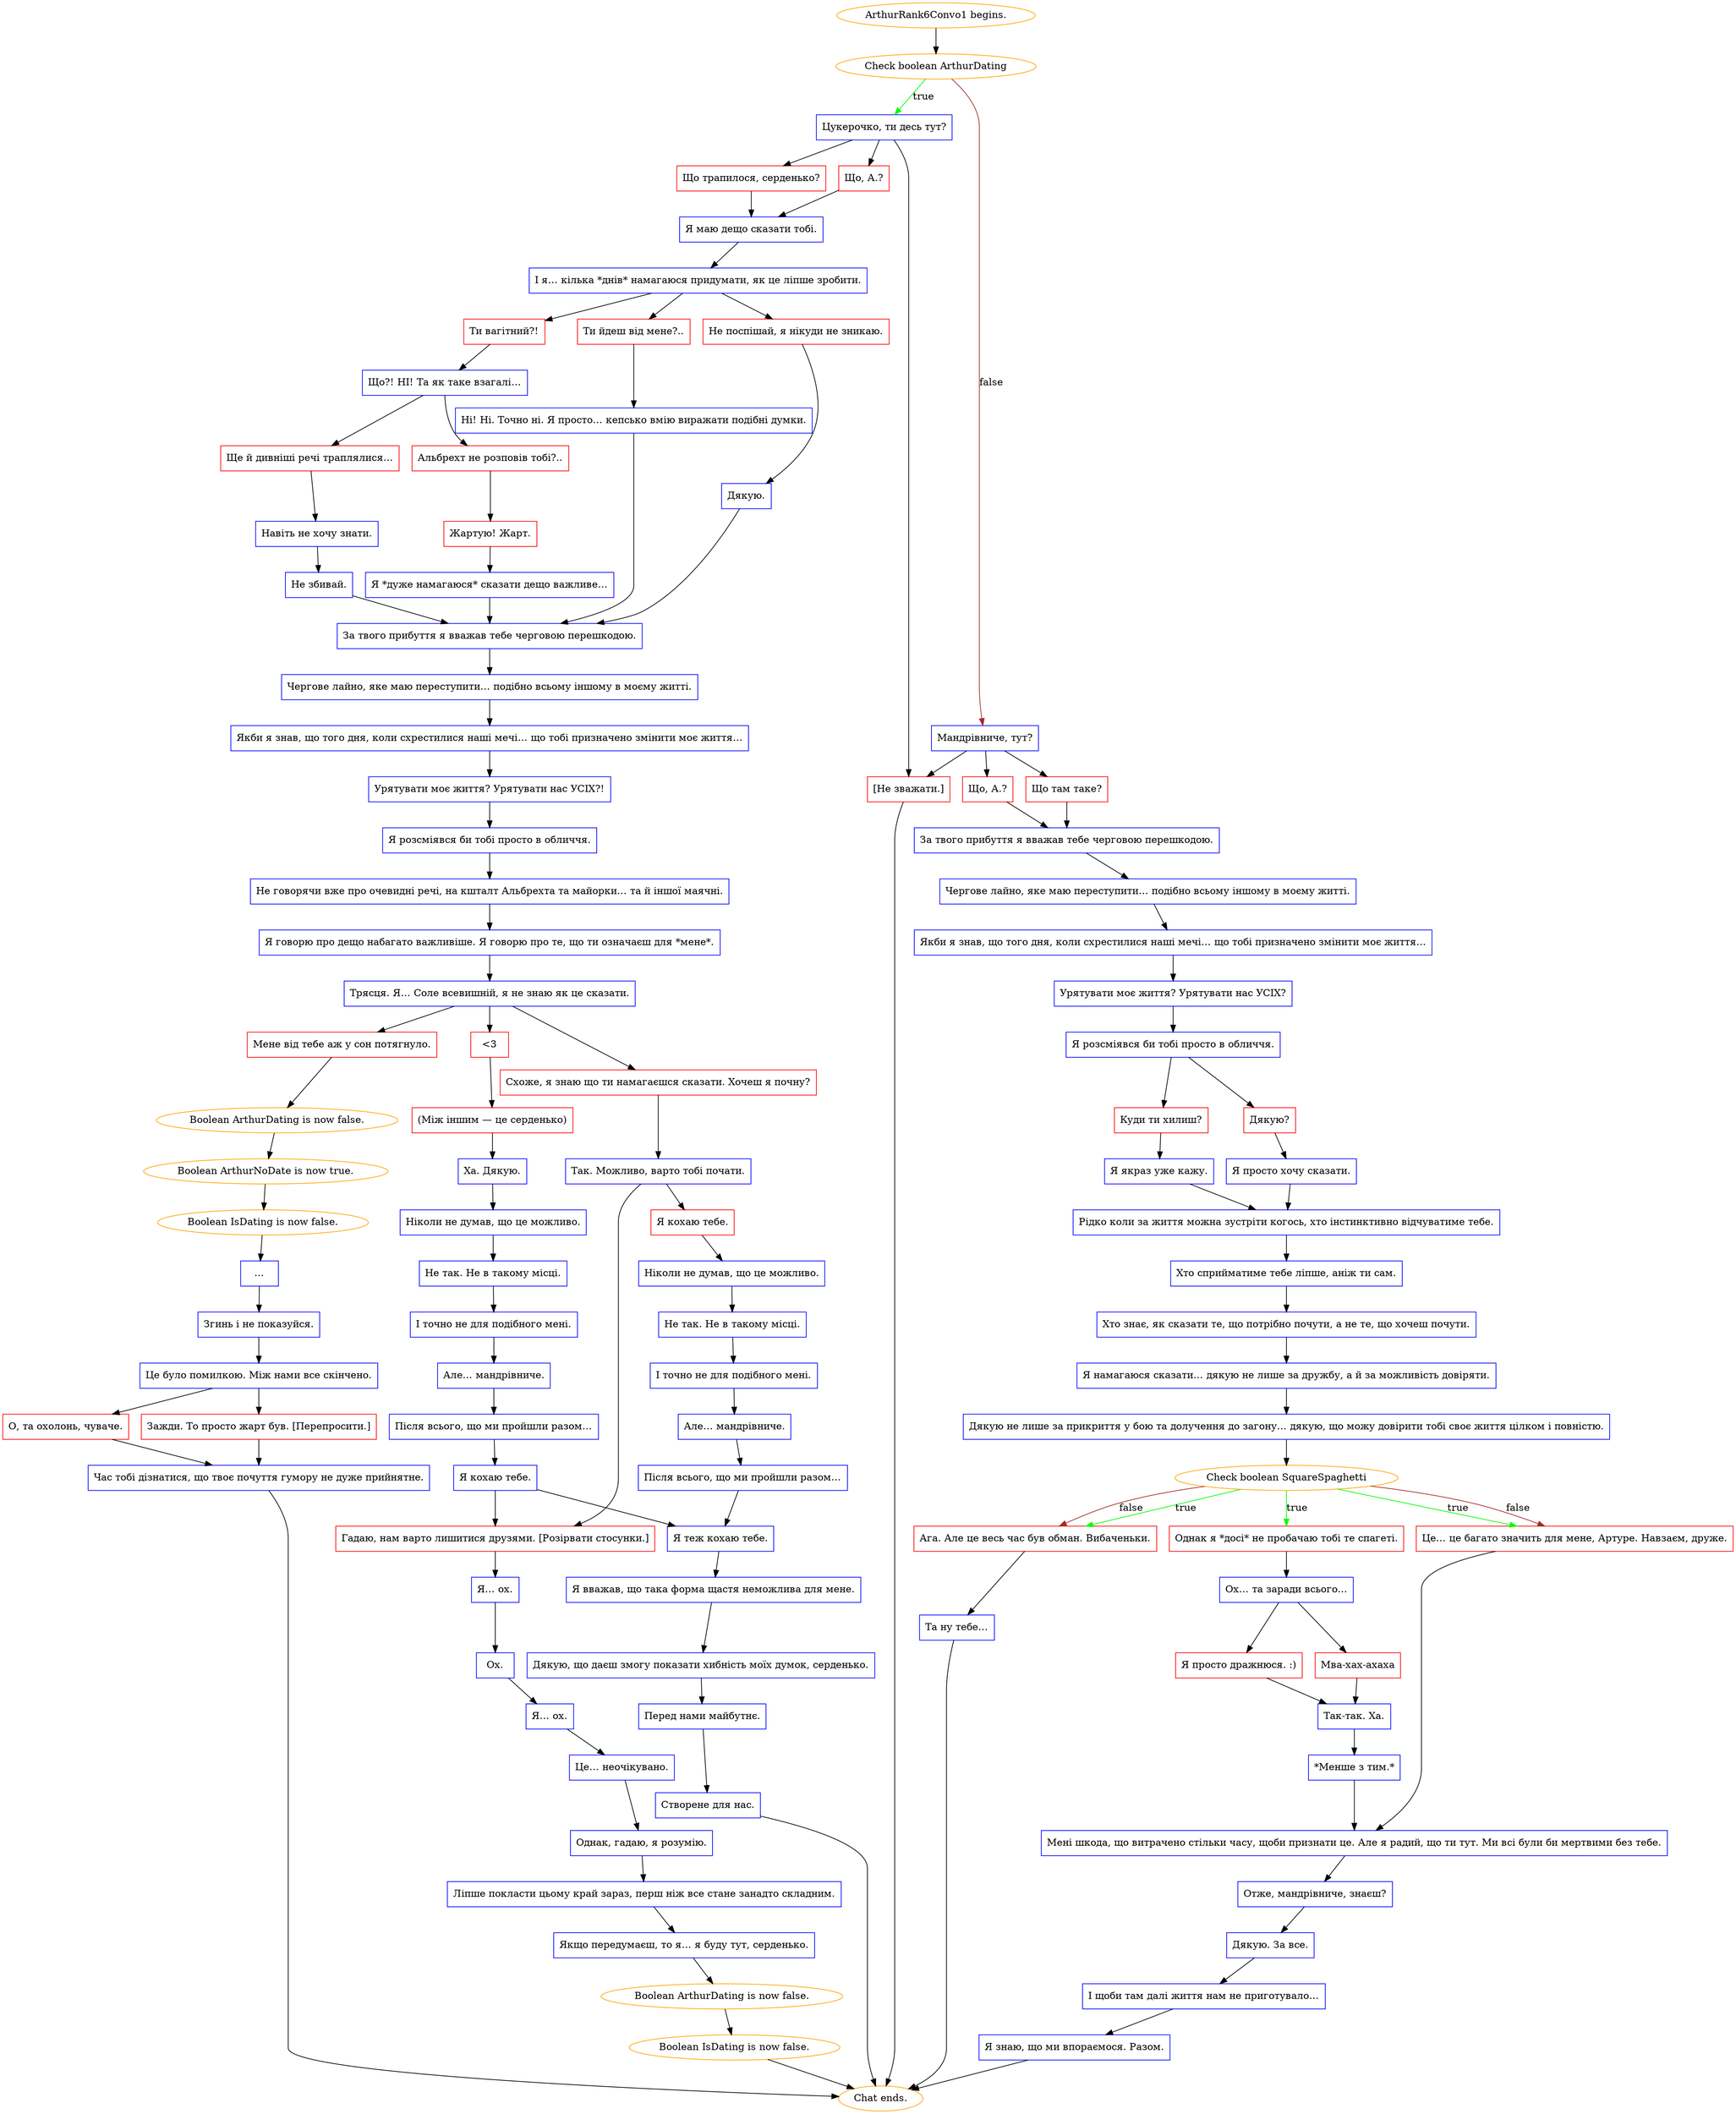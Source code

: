 digraph {
	"ArthurRank6Convo1 begins." [color=orange];
		"ArthurRank6Convo1 begins." -> j2890798283;
	j2890798283 [label="Check boolean ArthurDating",color=orange];
		j2890798283 -> j713504169 [label=true,color=green];
		j2890798283 -> j2227177497 [label=false,color=brown];
	j713504169 [label="Цукерочко, ти десь тут?",shape=box,color=blue];
		j713504169 -> j2223207255;
		j713504169 -> j3942488055;
		j713504169 -> j704229613;
	j2227177497 [label="Мандрівниче, тут?",shape=box,color=blue];
		j2227177497 -> j2369584229;
		j2227177497 -> j87781968;
		j2227177497 -> j704229613;
	j2223207255 [label="Що, А.?",shape=box,color=red];
		j2223207255 -> j3237022860;
	j3942488055 [label="Що трапилося, серденько?",shape=box,color=red];
		j3942488055 -> j3237022860;
	j704229613 [label="[Не зважати.]",shape=box,color=red];
		j704229613 -> "Chat ends.";
	j2369584229 [label="Що там таке?",shape=box,color=red];
		j2369584229 -> j3831510960;
	j87781968 [label="Що, А.?",shape=box,color=red];
		j87781968 -> j3831510960;
	j3237022860 [label="Я маю дещо сказати тобі.",shape=box,color=blue];
		j3237022860 -> j1996900159;
	"Chat ends." [color=orange];
	j3831510960 [label="За твого прибуття я вважав тебе черговою перешкодою.",shape=box,color=blue];
		j3831510960 -> j1373527390;
	j1996900159 [label="І я… кілька *днів* намагаюся придумати, як це ліпше зробити.",shape=box,color=blue];
		j1996900159 -> j4201907004;
		j1996900159 -> j1449290809;
		j1996900159 -> j3139092828;
	j1373527390 [label="Чергове лайно, яке маю переступити… подібно всьому іншому в моєму житті.",shape=box,color=blue];
		j1373527390 -> j2617009206;
	j4201907004 [label="Ти вагітний?!",shape=box,color=red];
		j4201907004 -> j2193503490;
	j1449290809 [label="Ти йдеш від мене?..",shape=box,color=red];
		j1449290809 -> j790207365;
	j3139092828 [label="Не поспішай, я нікуди не зникаю.",shape=box,color=red];
		j3139092828 -> j3671776025;
	j2617009206 [label="Якби я знав, що того дня, коли схрестилися наші мечі… що тобі призначено змінити моє життя…",shape=box,color=blue];
		j2617009206 -> j3002293385;
	j2193503490 [label="Що?! НІ! Та як таке взагалі…",shape=box,color=blue];
		j2193503490 -> j1613407098;
		j2193503490 -> j1195643746;
	j790207365 [label="Ні! Ні. Точно ні. Я просто… кепсько вмію виражати подібні думки.",shape=box,color=blue];
		j790207365 -> j609787112;
	j3671776025 [label="Дякую.",shape=box,color=blue];
		j3671776025 -> j609787112;
	j3002293385 [label="Урятувати моє життя? Урятувати нас УСІХ?",shape=box,color=blue];
		j3002293385 -> j3224960849;
	j1613407098 [label="Ще й дивніші речі траплялися…",shape=box,color=red];
		j1613407098 -> j3869236073;
	j1195643746 [label="Альбрехт не розповів тобі?..",shape=box,color=red];
		j1195643746 -> j2029431647;
	j609787112 [label="За твого прибуття я вважав тебе черговою перешкодою.",shape=box,color=blue];
		j609787112 -> j1950615515;
	j3224960849 [label="Я розсміявся би тобі просто в обличчя.",shape=box,color=blue];
		j3224960849 -> j445407967;
		j3224960849 -> j1488861079;
	j3869236073 [label="Навіть не хочу знати.",shape=box,color=blue];
		j3869236073 -> j923256490;
	j2029431647 [label="Жартую! Жарт.",shape=box,color=red];
		j2029431647 -> j598515775;
	j1950615515 [label="Чергове лайно, яке маю переступити… подібно всьому іншому в моєму житті.",shape=box,color=blue];
		j1950615515 -> j494890444;
	j445407967 [label="Дякую?",shape=box,color=red];
		j445407967 -> j3718700039;
	j1488861079 [label="Куди ти хилиш?",shape=box,color=red];
		j1488861079 -> j2880128138;
	j923256490 [label="Не збивай.",shape=box,color=blue];
		j923256490 -> j609787112;
	j598515775 [label="Я *дуже намагаюся* сказати дещо важливе…",shape=box,color=blue];
		j598515775 -> j609787112;
	j494890444 [label="Якби я знав, що того дня, коли схрестилися наші мечі… що тобі призначено змінити моє життя…",shape=box,color=blue];
		j494890444 -> j3495100900;
	j3718700039 [label="Я просто хочу сказати.",shape=box,color=blue];
		j3718700039 -> j2906835345;
	j2880128138 [label="Я якраз уже кажу.",shape=box,color=blue];
		j2880128138 -> j2906835345;
	j3495100900 [label="Урятувати моє життя? Урятувати нас УСІХ?!",shape=box,color=blue];
		j3495100900 -> j592565774;
	j2906835345 [label="Рідко коли за життя можна зустріти когось, хто інстинктивно відчуватиме тебе.",shape=box,color=blue];
		j2906835345 -> j2962727611;
	j592565774 [label="Я розсміявся би тобі просто в обличчя.",shape=box,color=blue];
		j592565774 -> j4034560206;
	j2962727611 [label="Хто сприйматиме тебе ліпше, аніж ти сам.",shape=box,color=blue];
		j2962727611 -> j1233436920;
	j4034560206 [label="Не говорячи вже про очевидні речі, на кшталт Альбрехта та майорки… та й іншої маячні.",shape=box,color=blue];
		j4034560206 -> j521597498;
	j1233436920 [label="Хто знає, як сказати те, що потрібно почути, а не те, що хочеш почути.",shape=box,color=blue];
		j1233436920 -> j565035834;
	j521597498 [label="Я говорю про дещо набагато важливіше. Я говорю про те, що ти означаєш для *мене*.",shape=box,color=blue];
		j521597498 -> j1254577979;
	j565035834 [label="Я намагаюся сказати… дякую не лише за дружбу, а й за можливість довіряти.",shape=box,color=blue];
		j565035834 -> j3965523394;
	j1254577979 [label="Трясця. Я… Соле всевишній, я не знаю як це сказати.",shape=box,color=blue];
		j1254577979 -> j2790410496;
		j1254577979 -> j4181793646;
		j1254577979 -> j2202590187;
	j3965523394 [label="Дякую не лише за прикриття у бою та долучення до загону… дякую, що можу довірити тобі своє життя цілком і повністю.",shape=box,color=blue];
		j3965523394 -> j1734946897;
	j2790410496 [label="Схоже, я знаю що ти намагаєшся сказати. Хочеш я почну?",shape=box,color=red];
		j2790410496 -> j3745734673;
	j4181793646 [label="<3",shape=box,color=red];
		j4181793646 -> j4146727429;
	j2202590187 [label="Мене від тебе аж у сон потягнуло.",shape=box,color=red];
		j2202590187 -> j3966423268;
	j1734946897 [label="Check boolean SquareSpaghetti",color=orange];
		j1734946897 -> j3472673162 [label=true,color=green];
		j1734946897 -> j3447911377 [label=true,color=green];
		j1734946897 -> j4093550090 [label=true,color=green];
		j1734946897 -> j3447911377 [label=false,color=brown];
		j1734946897 -> j4093550090 [label=false,color=brown];
	j3745734673 [label="Так. Можливо, варто тобі почати.",shape=box,color=blue];
		j3745734673 -> j4089715459;
		j3745734673 -> j2156259723;
	j4146727429 [label="(Між іншим — це серденько)",shape=box,color=red];
		j4146727429 -> j9349930;
	j3966423268 [label="Boolean ArthurDating is now false.",color=orange];
		j3966423268 -> j415862310;
	j3472673162 [label="Однак я *досі* не пробачаю тобі те спагеті.",shape=box,color=red];
		j3472673162 -> j3706103607;
	j3447911377 [label="Це… це багато значить для мене, Артуре. Навзаєм, друже.",shape=box,color=red];
		j3447911377 -> j2061146195;
	j4093550090 [label="Ага. Але це весь час був обман. Вибаченьки.",shape=box,color=red];
		j4093550090 -> j2248774921;
	j4089715459 [label="Я кохаю тебе.",shape=box,color=red];
		j4089715459 -> j3556144087;
	j2156259723 [label="Гадаю, нам варто лишитися друзями. [Розірвати стосунки.]",shape=box,color=red];
		j2156259723 -> j2601078764;
	j9349930 [label="Ха. Дякую.",shape=box,color=blue];
		j9349930 -> j1614355086;
	j415862310 [label="Boolean ArthurNoDate is now true.",color=orange];
		j415862310 -> j3779686986;
	j3706103607 [label="Ох… та заради всього…",shape=box,color=blue];
		j3706103607 -> j892023956;
		j3706103607 -> j3551178661;
	j2061146195 [label="Мені шкода, що витрачено стільки часу, щоби признати це. Але я радий, що ти тут. Ми всі були би мертвими без тебе.",shape=box,color=blue];
		j2061146195 -> j4286915249;
	j2248774921 [label="Та ну тебе…",shape=box,color=blue];
		j2248774921 -> "Chat ends.";
	j3556144087 [label="Ніколи не думав, що це можливо.",shape=box,color=blue];
		j3556144087 -> j1529695528;
	j2601078764 [label="Я… ох.",shape=box,color=blue];
		j2601078764 -> j3677391138;
	j1614355086 [label="Ніколи не думав, що це можливо.",shape=box,color=blue];
		j1614355086 -> j609131362;
	j3779686986 [label="Boolean IsDating is now false.",color=orange];
		j3779686986 -> j2240489876;
	j892023956 [label="Мва-хах-ахаха",shape=box,color=red];
		j892023956 -> j2653022910;
	j3551178661 [label="Я просто дражнюся. :)",shape=box,color=red];
		j3551178661 -> j2653022910;
	j4286915249 [label="Отже, мандрівниче, знаєш?",shape=box,color=blue];
		j4286915249 -> j3548344101;
	j1529695528 [label="Не так. Не в такому місці.",shape=box,color=blue];
		j1529695528 -> j2152617894;
	j3677391138 [label="Ох.",shape=box,color=blue];
		j3677391138 -> j2737879529;
	j609131362 [label="Не так. Не в такому місці.",shape=box,color=blue];
		j609131362 -> j2029564359;
	j2240489876 [label="…",shape=box,color=blue];
		j2240489876 -> j3256133982;
	j2653022910 [label="Так-так. Ха.",shape=box,color=blue];
		j2653022910 -> j1147757767;
	j3548344101 [label="Дякую. За все.",shape=box,color=blue];
		j3548344101 -> j428167205;
	j2152617894 [label="І точно не для подібного мені.",shape=box,color=blue];
		j2152617894 -> j1688684492;
	j2737879529 [label="Я… ох.",shape=box,color=blue];
		j2737879529 -> j984301301;
	j2029564359 [label="І точно не для подібного мені.",shape=box,color=blue];
		j2029564359 -> j2201929892;
	j3256133982 [label="Згинь і не показуйся.",shape=box,color=blue];
		j3256133982 -> j1904009222;
	j1147757767 [label="*Менше з тим.*",shape=box,color=blue];
		j1147757767 -> j2061146195;
	j428167205 [label="І щоби там далі життя нам не приготувало…",shape=box,color=blue];
		j428167205 -> j529473411;
	j1688684492 [label="Але… мандрівниче.",shape=box,color=blue];
		j1688684492 -> j3094422871;
	j984301301 [label="Це… неочікувано.",shape=box,color=blue];
		j984301301 -> j141654104;
	j2201929892 [label="Але… мандрівниче.",shape=box,color=blue];
		j2201929892 -> j2153701309;
	j1904009222 [label="Це було помилкою. Між нами все скінчено.",shape=box,color=blue];
		j1904009222 -> j1332841171;
		j1904009222 -> j187151659;
	j529473411 [label="Я знаю, що ми впораємося. Разом.",shape=box,color=blue];
		j529473411 -> "Chat ends.";
	j3094422871 [label="Після всього, що ми пройшли разом…",shape=box,color=blue];
		j3094422871 -> j1595570392;
	j141654104 [label="Однак, гадаю, я розумію.",shape=box,color=blue];
		j141654104 -> j2740654216;
	j2153701309 [label="Після всього, що ми пройшли разом…",shape=box,color=blue];
		j2153701309 -> j3311294247;
	j1332841171 [label="Зажди. То просто жарт був. [Перепросити.]",shape=box,color=red];
		j1332841171 -> j860822680;
	j187151659 [label="О, та охолонь, чуваче.",shape=box,color=red];
		j187151659 -> j860822680;
	j1595570392 [label="Я теж кохаю тебе.",shape=box,color=blue];
		j1595570392 -> j3114849056;
	j2740654216 [label="Ліпше покласти цьому край зараз, перш ніж все стане занадто складним.",shape=box,color=blue];
		j2740654216 -> j3040921407;
	j3311294247 [label="Я кохаю тебе.",shape=box,color=blue];
		j3311294247 -> j1595570392;
		j3311294247 -> j2156259723;
	j860822680 [label="Час тобі дізнатися, що твоє почуття гумору не дуже прийнятне.",shape=box,color=blue];
		j860822680 -> "Chat ends.";
	j3114849056 [label="Я вважав, що така форма щастя неможлива для мене.",shape=box,color=blue];
		j3114849056 -> j115398532;
	j3040921407 [label="Якщо передумаєш, то я… я буду тут, серденько.",shape=box,color=blue];
		j3040921407 -> j3905091669;
	j115398532 [label="Дякую, що даєш змогу показати хибність моїх думок, серденько.",shape=box,color=blue];
		j115398532 -> j2676494041;
	j3905091669 [label="Boolean ArthurDating is now false.",color=orange];
		j3905091669 -> j1242024027;
	j2676494041 [label="Перед нами майбутнє.",shape=box,color=blue];
		j2676494041 -> j2129147539;
	j1242024027 [label="Boolean IsDating is now false.",color=orange];
		j1242024027 -> "Chat ends.";
	j2129147539 [label="Створене для нас.",shape=box,color=blue];
		j2129147539 -> "Chat ends.";
}